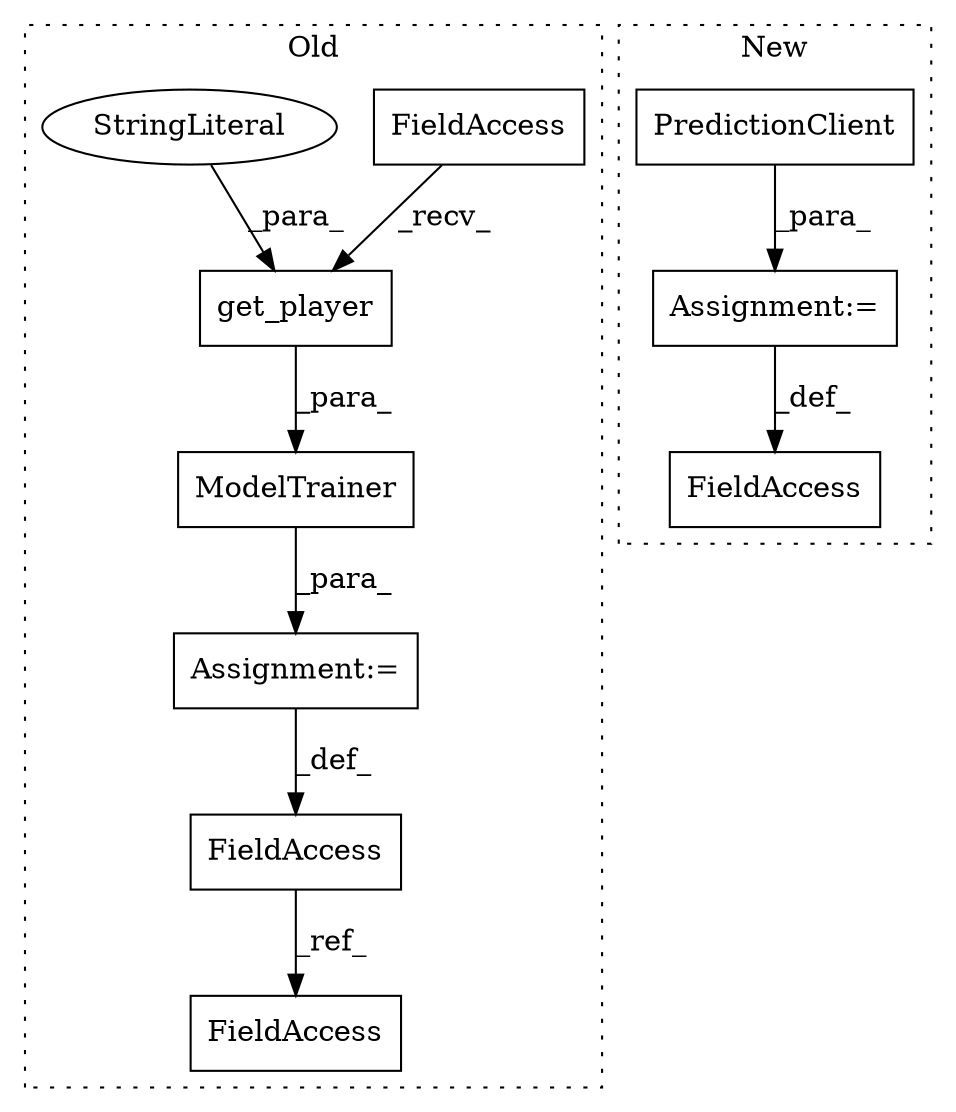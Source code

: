 digraph G {
subgraph cluster0 {
1 [label="ModelTrainer" a="32" s="7146,7193" l="13,1" shape="box"];
4 [label="FieldAccess" a="22" s="7132" l="13" shape="box"];
5 [label="FieldAccess" a="22" s="7578" l="13" shape="box"];
6 [label="get_player" a="32" s="7166,7192" l="11,1" shape="box"];
7 [label="FieldAccess" a="22" s="7159" l="6" shape="box"];
8 [label="StringLiteral" a="45" s="7177" l="15" shape="ellipse"];
10 [label="Assignment:=" a="7" s="7145" l="1" shape="box"];
label = "Old";
style="dotted";
}
subgraph cluster1 {
2 [label="PredictionClient" a="32" s="7561" l="18" shape="box"];
3 [label="FieldAccess" a="22" s="7543" l="17" shape="box"];
9 [label="Assignment:=" a="7" s="7560" l="1" shape="box"];
label = "New";
style="dotted";
}
1 -> 10 [label="_para_"];
2 -> 9 [label="_para_"];
4 -> 5 [label="_ref_"];
6 -> 1 [label="_para_"];
7 -> 6 [label="_recv_"];
8 -> 6 [label="_para_"];
9 -> 3 [label="_def_"];
10 -> 4 [label="_def_"];
}